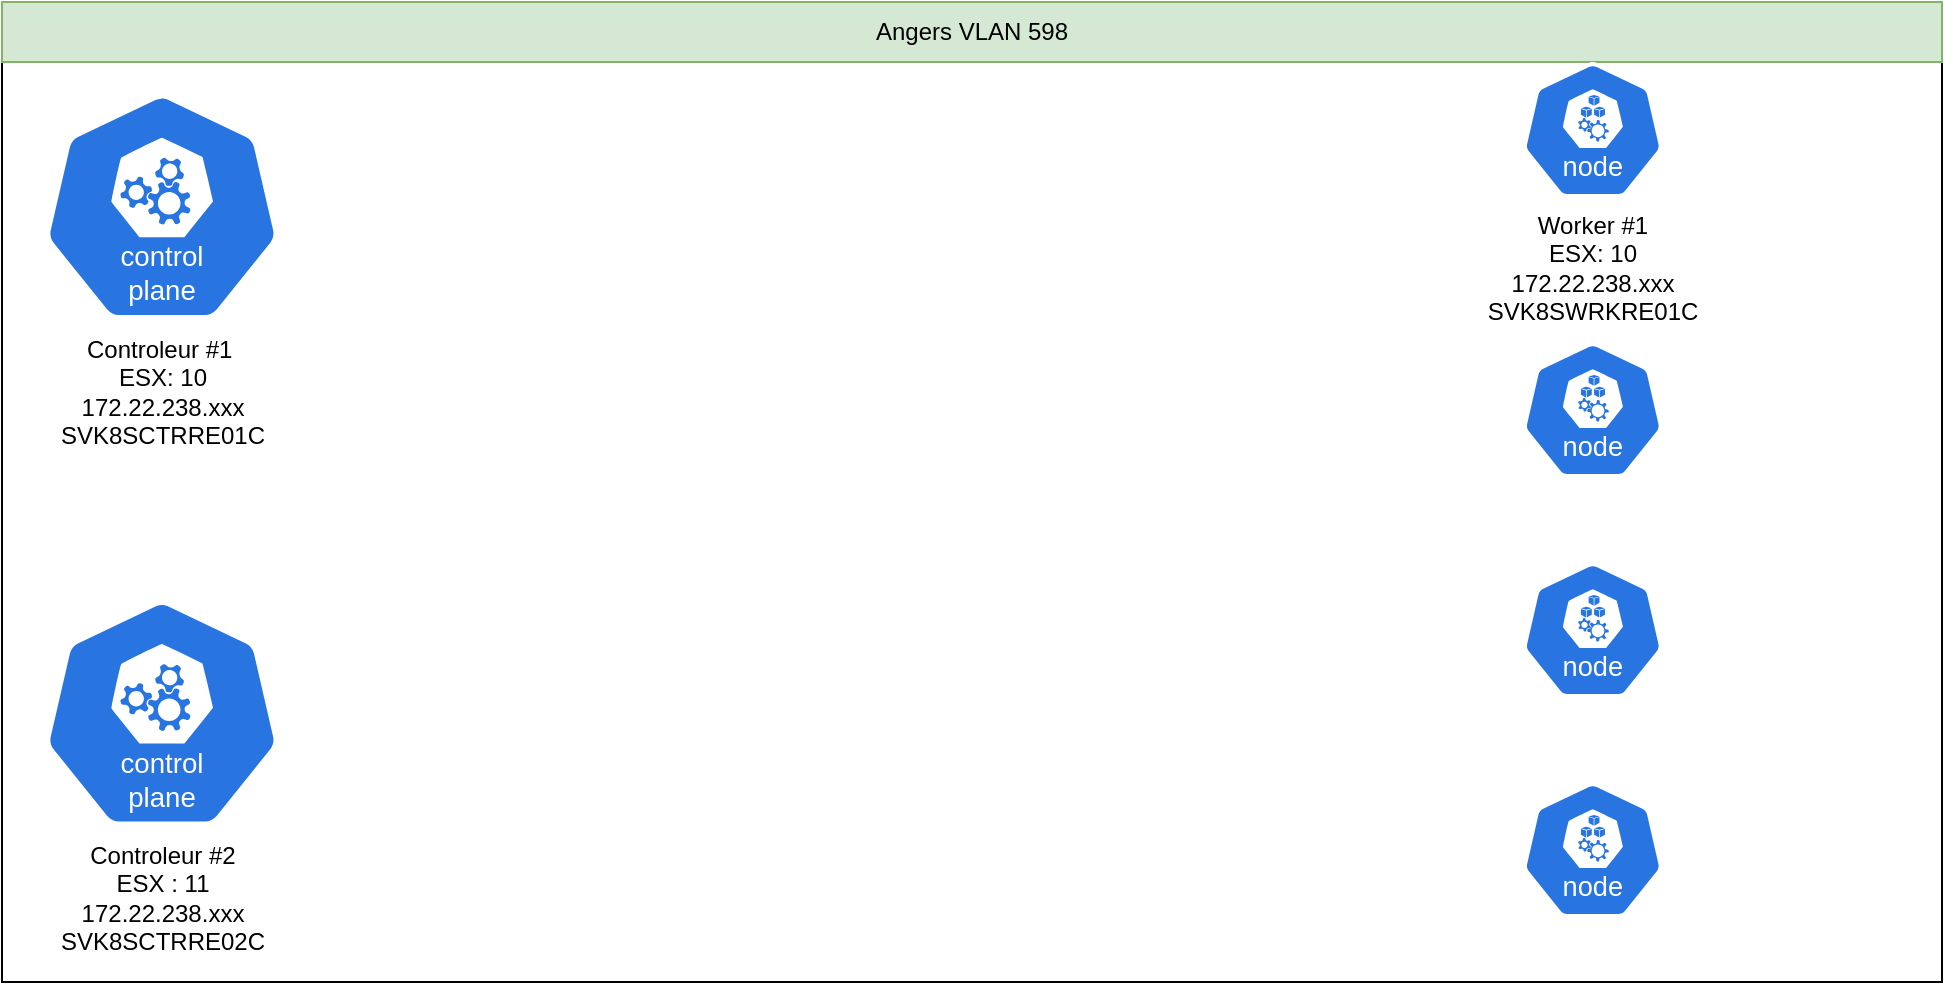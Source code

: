 <mxfile version="24.8.3">
  <diagram name="Page-1" id="esm6e7eR_EaCIN7WzT4S">
    <mxGraphModel dx="3565" dy="1873" grid="1" gridSize="10" guides="1" tooltips="1" connect="1" arrows="1" fold="1" page="1" pageScale="1" pageWidth="827" pageHeight="1169" math="0" shadow="0">
      <root>
        <mxCell id="0" />
        <mxCell id="1" parent="0" />
        <mxCell id="ImhVhVMgm0nCk-Ohi60l-10" value="" style="rounded=0;whiteSpace=wrap;html=1;" vertex="1" parent="1">
          <mxGeometry x="20" y="80" width="970" height="490" as="geometry" />
        </mxCell>
        <mxCell id="ImhVhVMgm0nCk-Ohi60l-12" value="Angers VLAN 598" style="rounded=0;whiteSpace=wrap;html=1;fillColor=#d5e8d4;strokeColor=#82b366;" vertex="1" parent="1">
          <mxGeometry x="20" y="80" width="970" height="30" as="geometry" />
        </mxCell>
        <UserObject label="Worker #1&#xa;ESX: 10&#xa;172.22.238.xxx&#xa;SVK8SWRKRE01C" link="Worker #1&#xa;ESX: 10&#xa;172.22.238.xxx&#xa;SVK8SWRKRE01C" id="ImhVhVMgm0nCk-Ohi60l-13">
          <mxCell style="aspect=fixed;sketch=0;html=1;dashed=0;whitespace=wrap;verticalLabelPosition=bottom;verticalAlign=top;fillColor=#2875E2;strokeColor=#ffffff;points=[[0.005,0.63,0],[0.1,0.2,0],[0.9,0.2,0],[0.5,0,0],[0.995,0.63,0],[0.72,0.99,0],[0.5,1,0],[0.28,0.99,0]];shape=mxgraph.kubernetes.icon2;kubernetesLabel=1;prIcon=node" vertex="1" parent="1">
            <mxGeometry x="780" y="110.0" width="70.83" height="68" as="geometry" />
          </mxCell>
        </UserObject>
        <UserObject label="Controleur #1&amp;nbsp;&lt;div&gt;ESX: 10&lt;br&gt;172.22.238.xxx&lt;br&gt;SVK8SCTRRE01C&lt;/div&gt;" link="Controleur #1 &#xa;VLAN 598&#xa;ESX: 10&#xa;172.22.238.xxx&#xa;SVK8SCTRRE01C" id="ImhVhVMgm0nCk-Ohi60l-14">
          <mxCell style="aspect=fixed;sketch=0;html=1;dashed=0;whitespace=wrap;verticalLabelPosition=bottom;verticalAlign=top;fillColor=#2875E2;strokeColor=#ffffff;points=[[0.005,0.63,0],[0.1,0.2,0],[0.9,0.2,0],[0.5,0,0],[0.995,0.63,0],[0.72,0.99,0],[0.5,1,0],[0.28,0.99,0]];shape=mxgraph.kubernetes.icon2;kubernetesLabel=1;prIcon=control_plane" vertex="1" parent="1">
            <mxGeometry x="40" y="124.8" width="120" height="115.2" as="geometry" />
          </mxCell>
        </UserObject>
        <UserObject label="Controleur #2&#xa;ESX : 11&#xa;172.22.238.xxx&#xa;SVK8SCTRRE02C" link="Controleur #2&#xa;ESX : 11&#xa;172.22.238.xxx&#xa;SVK8SCTRRE02C" id="ImhVhVMgm0nCk-Ohi60l-15">
          <mxCell style="aspect=fixed;sketch=0;html=1;dashed=0;whitespace=wrap;verticalLabelPosition=bottom;verticalAlign=top;fillColor=#2875E2;strokeColor=#ffffff;points=[[0.005,0.63,0],[0.1,0.2,0],[0.9,0.2,0],[0.5,0,0],[0.995,0.63,0],[0.72,0.99,0],[0.5,1,0],[0.28,0.99,0]];shape=mxgraph.kubernetes.icon2;kubernetesLabel=1;prIcon=control_plane" vertex="1" parent="1">
            <mxGeometry x="40" y="378" width="120" height="115.2" as="geometry" />
          </mxCell>
        </UserObject>
        <mxCell id="ImhVhVMgm0nCk-Ohi60l-16" value="" style="aspect=fixed;sketch=0;html=1;dashed=0;whitespace=wrap;verticalLabelPosition=bottom;verticalAlign=top;fillColor=#2875E2;strokeColor=#ffffff;points=[[0.005,0.63,0],[0.1,0.2,0],[0.9,0.2,0],[0.5,0,0],[0.995,0.63,0],[0.72,0.99,0],[0.5,1,0],[0.28,0.99,0]];shape=mxgraph.kubernetes.icon2;kubernetesLabel=1;prIcon=node" vertex="1" parent="1">
          <mxGeometry x="780" y="360" width="70.83" height="68" as="geometry" />
        </mxCell>
        <mxCell id="ImhVhVMgm0nCk-Ohi60l-17" value="" style="aspect=fixed;sketch=0;html=1;dashed=0;whitespace=wrap;verticalLabelPosition=bottom;verticalAlign=top;fillColor=#2875E2;strokeColor=#ffffff;points=[[0.005,0.63,0],[0.1,0.2,0],[0.9,0.2,0],[0.5,0,0],[0.995,0.63,0],[0.72,0.99,0],[0.5,1,0],[0.28,0.99,0]];shape=mxgraph.kubernetes.icon2;kubernetesLabel=1;prIcon=node" vertex="1" parent="1">
          <mxGeometry x="780" y="250" width="70.83" height="68" as="geometry" />
        </mxCell>
        <mxCell id="ImhVhVMgm0nCk-Ohi60l-18" value="" style="aspect=fixed;sketch=0;html=1;dashed=0;whitespace=wrap;verticalLabelPosition=bottom;verticalAlign=top;fillColor=#2875E2;strokeColor=#ffffff;points=[[0.005,0.63,0],[0.1,0.2,0],[0.9,0.2,0],[0.5,0,0],[0.995,0.63,0],[0.72,0.99,0],[0.5,1,0],[0.28,0.99,0]];shape=mxgraph.kubernetes.icon2;kubernetesLabel=1;prIcon=node" vertex="1" parent="1">
          <mxGeometry x="780" y="470" width="70.83" height="68" as="geometry" />
        </mxCell>
      </root>
    </mxGraphModel>
  </diagram>
</mxfile>
